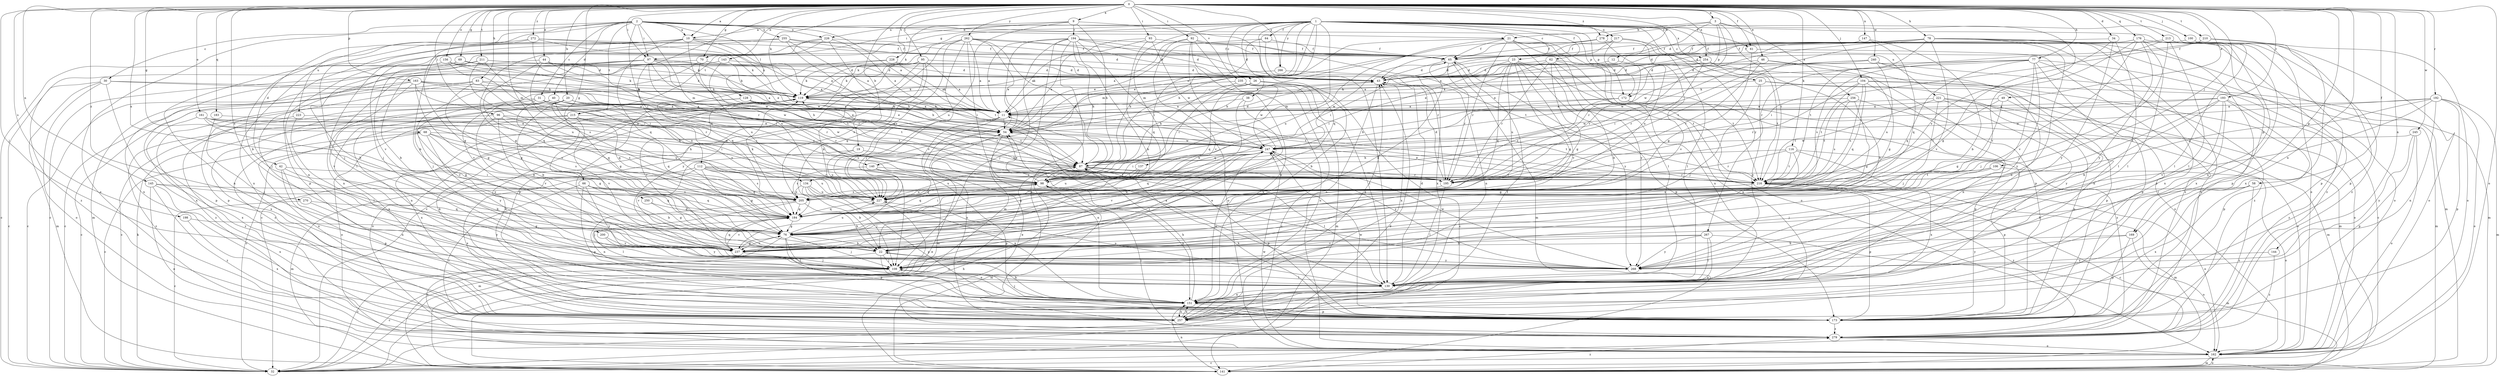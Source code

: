 strict digraph  {
0;
1;
2;
3;
9;
10;
11;
12;
19;
20;
21;
22;
23;
25;
26;
30;
31;
32;
34;
38;
40;
42;
43;
44;
46;
49;
54;
58;
61;
62;
64;
65;
66;
68;
69;
70;
76;
77;
78;
83;
87;
92;
93;
95;
96;
97;
98;
100;
104;
106;
108;
112;
116;
119;
128;
130;
134;
137;
140;
141;
143;
144;
145;
147;
151;
156;
161;
162;
163;
169;
172;
173;
176;
183;
184;
192;
193;
194;
195;
198;
200;
205;
210;
211;
213;
215;
216;
217;
221;
223;
226;
227;
228;
235;
237;
240;
245;
247;
250;
254;
255;
256;
257;
262;
266;
267;
268;
270;
272;
278;
279;
0 -> 3  [label=a];
0 -> 9  [label=a];
0 -> 10  [label=a];
0 -> 12  [label=b];
0 -> 19  [label=b];
0 -> 20  [label=b];
0 -> 34  [label=d];
0 -> 44  [label=e];
0 -> 46  [label=e];
0 -> 49  [label=e];
0 -> 58  [label=f];
0 -> 61  [label=f];
0 -> 66  [label=g];
0 -> 68  [label=g];
0 -> 69  [label=g];
0 -> 70  [label=g];
0 -> 77  [label=h];
0 -> 78  [label=h];
0 -> 83  [label=h];
0 -> 92  [label=i];
0 -> 93  [label=i];
0 -> 95  [label=i];
0 -> 96  [label=i];
0 -> 97  [label=i];
0 -> 100  [label=j];
0 -> 104  [label=j];
0 -> 106  [label=j];
0 -> 108  [label=j];
0 -> 112  [label=k];
0 -> 116  [label=k];
0 -> 119  [label=k];
0 -> 134  [label=m];
0 -> 143  [label=n];
0 -> 144  [label=n];
0 -> 145  [label=n];
0 -> 147  [label=n];
0 -> 151  [label=n];
0 -> 156  [label=o];
0 -> 161  [label=o];
0 -> 162  [label=o];
0 -> 163  [label=p];
0 -> 169  [label=p];
0 -> 176  [label=q];
0 -> 183  [label=q];
0 -> 192  [label=r];
0 -> 193  [label=r];
0 -> 198  [label=s];
0 -> 200  [label=s];
0 -> 210  [label=t];
0 -> 211  [label=t];
0 -> 213  [label=t];
0 -> 228  [label=v];
0 -> 235  [label=v];
0 -> 240  [label=w];
0 -> 245  [label=w];
0 -> 250  [label=x];
0 -> 254  [label=x];
0 -> 262  [label=y];
0 -> 266  [label=y];
0 -> 270  [label=z];
0 -> 272  [label=z];
0 -> 278  [label=z];
1 -> 10  [label=a];
1 -> 23  [label=c];
1 -> 25  [label=c];
1 -> 26  [label=c];
1 -> 38  [label=d];
1 -> 54  [label=e];
1 -> 61  [label=f];
1 -> 62  [label=f];
1 -> 64  [label=f];
1 -> 70  [label=g];
1 -> 87  [label=h];
1 -> 97  [label=i];
1 -> 134  [label=m];
1 -> 137  [label=m];
1 -> 140  [label=m];
1 -> 162  [label=o];
1 -> 169  [label=p];
1 -> 172  [label=p];
1 -> 184  [label=q];
1 -> 215  [label=t];
1 -> 217  [label=u];
1 -> 221  [label=u];
1 -> 254  [label=x];
1 -> 266  [label=y];
1 -> 267  [label=y];
2 -> 10  [label=a];
2 -> 11  [label=a];
2 -> 21  [label=b];
2 -> 30  [label=c];
2 -> 31  [label=c];
2 -> 40  [label=d];
2 -> 42  [label=d];
2 -> 97  [label=i];
2 -> 98  [label=i];
2 -> 128  [label=l];
2 -> 140  [label=m];
2 -> 162  [label=o];
2 -> 172  [label=p];
2 -> 215  [label=t];
2 -> 223  [label=u];
2 -> 226  [label=u];
2 -> 255  [label=x];
3 -> 21  [label=b];
3 -> 43  [label=d];
3 -> 98  [label=i];
3 -> 172  [label=p];
3 -> 216  [label=t];
3 -> 237  [label=v];
3 -> 256  [label=x];
3 -> 278  [label=z];
9 -> 87  [label=h];
9 -> 119  [label=k];
9 -> 130  [label=l];
9 -> 194  [label=r];
9 -> 226  [label=u];
9 -> 227  [label=u];
10 -> 22  [label=b];
10 -> 65  [label=f];
10 -> 108  [label=j];
10 -> 119  [label=k];
10 -> 130  [label=l];
10 -> 184  [label=q];
10 -> 216  [label=t];
10 -> 227  [label=u];
10 -> 257  [label=x];
11 -> 54  [label=e];
11 -> 141  [label=m];
11 -> 216  [label=t];
11 -> 227  [label=u];
11 -> 257  [label=x];
12 -> 43  [label=d];
12 -> 195  [label=r];
19 -> 87  [label=h];
19 -> 227  [label=u];
19 -> 237  [label=v];
20 -> 11  [label=a];
20 -> 22  [label=b];
20 -> 32  [label=c];
20 -> 76  [label=g];
20 -> 195  [label=r];
20 -> 279  [label=z];
21 -> 65  [label=f];
21 -> 87  [label=h];
21 -> 130  [label=l];
21 -> 162  [label=o];
21 -> 195  [label=r];
21 -> 227  [label=u];
21 -> 257  [label=x];
21 -> 268  [label=y];
22 -> 32  [label=c];
22 -> 108  [label=j];
22 -> 151  [label=n];
22 -> 268  [label=y];
23 -> 43  [label=d];
23 -> 76  [label=g];
23 -> 98  [label=i];
23 -> 173  [label=p];
23 -> 184  [label=q];
23 -> 216  [label=t];
23 -> 227  [label=u];
23 -> 237  [label=v];
25 -> 108  [label=j];
25 -> 119  [label=k];
25 -> 141  [label=m];
25 -> 173  [label=p];
25 -> 268  [label=y];
26 -> 22  [label=b];
26 -> 32  [label=c];
26 -> 98  [label=i];
26 -> 119  [label=k];
26 -> 184  [label=q];
30 -> 32  [label=c];
30 -> 119  [label=k];
30 -> 141  [label=m];
30 -> 162  [label=o];
30 -> 195  [label=r];
30 -> 257  [label=x];
31 -> 11  [label=a];
31 -> 32  [label=c];
31 -> 54  [label=e];
31 -> 98  [label=i];
31 -> 184  [label=q];
31 -> 237  [label=v];
32 -> 43  [label=d];
32 -> 54  [label=e];
32 -> 119  [label=k];
34 -> 65  [label=f];
34 -> 76  [label=g];
34 -> 130  [label=l];
34 -> 268  [label=y];
38 -> 11  [label=a];
38 -> 184  [label=q];
38 -> 237  [label=v];
40 -> 11  [label=a];
40 -> 22  [label=b];
40 -> 184  [label=q];
40 -> 195  [label=r];
40 -> 216  [label=t];
40 -> 257  [label=x];
40 -> 279  [label=z];
42 -> 22  [label=b];
42 -> 98  [label=i];
42 -> 151  [label=n];
42 -> 173  [label=p];
43 -> 119  [label=k];
43 -> 151  [label=n];
43 -> 257  [label=x];
44 -> 11  [label=a];
44 -> 43  [label=d];
44 -> 108  [label=j];
44 -> 184  [label=q];
44 -> 205  [label=s];
44 -> 216  [label=t];
46 -> 43  [label=d];
46 -> 76  [label=g];
46 -> 130  [label=l];
46 -> 195  [label=r];
46 -> 247  [label=w];
49 -> 11  [label=a];
49 -> 76  [label=g];
49 -> 216  [label=t];
49 -> 268  [label=y];
54 -> 43  [label=d];
54 -> 151  [label=n];
54 -> 247  [label=w];
58 -> 22  [label=b];
58 -> 205  [label=s];
58 -> 257  [label=x];
58 -> 279  [label=z];
61 -> 76  [label=g];
61 -> 279  [label=z];
62 -> 22  [label=b];
62 -> 43  [label=d];
62 -> 54  [label=e];
62 -> 76  [label=g];
62 -> 162  [label=o];
62 -> 195  [label=r];
62 -> 216  [label=t];
62 -> 257  [label=x];
64 -> 54  [label=e];
64 -> 65  [label=f];
64 -> 98  [label=i];
64 -> 257  [label=x];
65 -> 43  [label=d];
65 -> 141  [label=m];
65 -> 195  [label=r];
65 -> 247  [label=w];
65 -> 268  [label=y];
66 -> 22  [label=b];
66 -> 173  [label=p];
66 -> 184  [label=q];
66 -> 205  [label=s];
66 -> 268  [label=y];
66 -> 279  [label=z];
68 -> 32  [label=c];
68 -> 76  [label=g];
68 -> 87  [label=h];
68 -> 205  [label=s];
68 -> 247  [label=w];
68 -> 257  [label=x];
68 -> 268  [label=y];
69 -> 22  [label=b];
69 -> 32  [label=c];
69 -> 43  [label=d];
69 -> 119  [label=k];
69 -> 247  [label=w];
70 -> 43  [label=d];
70 -> 108  [label=j];
70 -> 227  [label=u];
70 -> 237  [label=v];
76 -> 22  [label=b];
76 -> 108  [label=j];
76 -> 130  [label=l];
76 -> 162  [label=o];
76 -> 173  [label=p];
76 -> 227  [label=u];
76 -> 237  [label=v];
76 -> 247  [label=w];
77 -> 11  [label=a];
77 -> 32  [label=c];
77 -> 43  [label=d];
77 -> 108  [label=j];
77 -> 173  [label=p];
77 -> 184  [label=q];
77 -> 205  [label=s];
77 -> 268  [label=y];
77 -> 279  [label=z];
78 -> 11  [label=a];
78 -> 65  [label=f];
78 -> 141  [label=m];
78 -> 151  [label=n];
78 -> 162  [label=o];
78 -> 195  [label=r];
78 -> 216  [label=t];
78 -> 237  [label=v];
78 -> 247  [label=w];
78 -> 257  [label=x];
78 -> 279  [label=z];
83 -> 11  [label=a];
83 -> 32  [label=c];
83 -> 76  [label=g];
83 -> 119  [label=k];
83 -> 173  [label=p];
83 -> 227  [label=u];
87 -> 32  [label=c];
87 -> 98  [label=i];
87 -> 130  [label=l];
87 -> 173  [label=p];
87 -> 195  [label=r];
87 -> 216  [label=t];
87 -> 227  [label=u];
92 -> 11  [label=a];
92 -> 65  [label=f];
92 -> 108  [label=j];
92 -> 151  [label=n];
92 -> 162  [label=o];
92 -> 216  [label=t];
92 -> 237  [label=v];
93 -> 11  [label=a];
93 -> 54  [label=e];
93 -> 65  [label=f];
93 -> 184  [label=q];
93 -> 247  [label=w];
95 -> 11  [label=a];
95 -> 32  [label=c];
95 -> 43  [label=d];
95 -> 119  [label=k];
95 -> 173  [label=p];
95 -> 184  [label=q];
95 -> 205  [label=s];
95 -> 268  [label=y];
96 -> 54  [label=e];
96 -> 87  [label=h];
96 -> 205  [label=s];
96 -> 237  [label=v];
96 -> 247  [label=w];
96 -> 268  [label=y];
96 -> 279  [label=z];
97 -> 32  [label=c];
97 -> 43  [label=d];
97 -> 54  [label=e];
97 -> 87  [label=h];
97 -> 98  [label=i];
97 -> 141  [label=m];
97 -> 151  [label=n];
97 -> 195  [label=r];
98 -> 54  [label=e];
98 -> 141  [label=m];
98 -> 151  [label=n];
98 -> 184  [label=q];
98 -> 227  [label=u];
100 -> 65  [label=f];
100 -> 130  [label=l];
100 -> 162  [label=o];
100 -> 173  [label=p];
104 -> 119  [label=k];
104 -> 141  [label=m];
104 -> 151  [label=n];
104 -> 162  [label=o];
104 -> 184  [label=q];
104 -> 195  [label=r];
104 -> 205  [label=s];
104 -> 216  [label=t];
106 -> 108  [label=j];
106 -> 162  [label=o];
106 -> 195  [label=r];
106 -> 216  [label=t];
108 -> 32  [label=c];
108 -> 130  [label=l];
112 -> 76  [label=g];
112 -> 141  [label=m];
112 -> 184  [label=q];
112 -> 195  [label=r];
112 -> 205  [label=s];
112 -> 216  [label=t];
112 -> 227  [label=u];
112 -> 257  [label=x];
116 -> 76  [label=g];
116 -> 87  [label=h];
116 -> 173  [label=p];
116 -> 195  [label=r];
116 -> 216  [label=t];
116 -> 257  [label=x];
119 -> 11  [label=a];
119 -> 162  [label=o];
119 -> 216  [label=t];
119 -> 237  [label=v];
119 -> 257  [label=x];
128 -> 11  [label=a];
128 -> 54  [label=e];
128 -> 151  [label=n];
128 -> 195  [label=r];
128 -> 216  [label=t];
128 -> 237  [label=v];
130 -> 11  [label=a];
130 -> 43  [label=d];
130 -> 151  [label=n];
130 -> 227  [label=u];
134 -> 22  [label=b];
134 -> 108  [label=j];
134 -> 151  [label=n];
134 -> 173  [label=p];
134 -> 205  [label=s];
134 -> 227  [label=u];
137 -> 76  [label=g];
137 -> 98  [label=i];
137 -> 227  [label=u];
140 -> 173  [label=p];
140 -> 184  [label=q];
140 -> 195  [label=r];
140 -> 205  [label=s];
141 -> 87  [label=h];
141 -> 151  [label=n];
141 -> 162  [label=o];
141 -> 279  [label=z];
143 -> 22  [label=b];
143 -> 43  [label=d];
143 -> 87  [label=h];
143 -> 247  [label=w];
144 -> 268  [label=y];
144 -> 279  [label=z];
145 -> 162  [label=o];
145 -> 184  [label=q];
145 -> 227  [label=u];
145 -> 257  [label=x];
145 -> 279  [label=z];
147 -> 22  [label=b];
147 -> 43  [label=d];
147 -> 65  [label=f];
147 -> 184  [label=q];
151 -> 22  [label=b];
151 -> 43  [label=d];
151 -> 87  [label=h];
151 -> 108  [label=j];
151 -> 173  [label=p];
151 -> 247  [label=w];
151 -> 257  [label=x];
156 -> 43  [label=d];
156 -> 98  [label=i];
156 -> 119  [label=k];
156 -> 151  [label=n];
156 -> 247  [label=w];
161 -> 54  [label=e];
161 -> 76  [label=g];
161 -> 98  [label=i];
161 -> 205  [label=s];
161 -> 227  [label=u];
161 -> 257  [label=x];
162 -> 32  [label=c];
162 -> 141  [label=m];
162 -> 247  [label=w];
163 -> 32  [label=c];
163 -> 76  [label=g];
163 -> 119  [label=k];
163 -> 173  [label=p];
163 -> 195  [label=r];
163 -> 216  [label=t];
163 -> 237  [label=v];
163 -> 247  [label=w];
169 -> 22  [label=b];
169 -> 162  [label=o];
169 -> 173  [label=p];
169 -> 268  [label=y];
172 -> 11  [label=a];
172 -> 87  [label=h];
172 -> 173  [label=p];
172 -> 195  [label=r];
172 -> 279  [label=z];
173 -> 87  [label=h];
173 -> 119  [label=k];
173 -> 247  [label=w];
173 -> 279  [label=z];
176 -> 43  [label=d];
176 -> 65  [label=f];
176 -> 130  [label=l];
176 -> 173  [label=p];
176 -> 205  [label=s];
176 -> 237  [label=v];
176 -> 268  [label=y];
176 -> 279  [label=z];
183 -> 54  [label=e];
183 -> 108  [label=j];
184 -> 76  [label=g];
184 -> 98  [label=i];
184 -> 130  [label=l];
184 -> 237  [label=v];
192 -> 11  [label=a];
192 -> 141  [label=m];
192 -> 151  [label=n];
192 -> 162  [label=o];
192 -> 173  [label=p];
192 -> 216  [label=t];
192 -> 237  [label=v];
192 -> 247  [label=w];
193 -> 11  [label=a];
193 -> 22  [label=b];
193 -> 130  [label=l];
193 -> 173  [label=p];
193 -> 216  [label=t];
193 -> 247  [label=w];
193 -> 268  [label=y];
193 -> 279  [label=z];
194 -> 11  [label=a];
194 -> 22  [label=b];
194 -> 43  [label=d];
194 -> 65  [label=f];
194 -> 87  [label=h];
194 -> 108  [label=j];
194 -> 141  [label=m];
194 -> 162  [label=o];
194 -> 195  [label=r];
194 -> 237  [label=v];
194 -> 279  [label=z];
195 -> 43  [label=d];
195 -> 130  [label=l];
195 -> 205  [label=s];
198 -> 76  [label=g];
198 -> 257  [label=x];
200 -> 237  [label=v];
200 -> 268  [label=y];
205 -> 22  [label=b];
205 -> 108  [label=j];
205 -> 119  [label=k];
205 -> 151  [label=n];
205 -> 184  [label=q];
210 -> 65  [label=f];
210 -> 98  [label=i];
210 -> 162  [label=o];
210 -> 257  [label=x];
211 -> 43  [label=d];
211 -> 98  [label=i];
211 -> 119  [label=k];
211 -> 227  [label=u];
211 -> 257  [label=x];
211 -> 279  [label=z];
213 -> 65  [label=f];
213 -> 108  [label=j];
213 -> 130  [label=l];
213 -> 151  [label=n];
213 -> 173  [label=p];
213 -> 195  [label=r];
213 -> 257  [label=x];
213 -> 279  [label=z];
215 -> 32  [label=c];
215 -> 54  [label=e];
215 -> 162  [label=o];
215 -> 184  [label=q];
215 -> 227  [label=u];
215 -> 237  [label=v];
215 -> 257  [label=x];
216 -> 32  [label=c];
216 -> 54  [label=e];
216 -> 141  [label=m];
216 -> 162  [label=o];
216 -> 173  [label=p];
216 -> 227  [label=u];
216 -> 279  [label=z];
217 -> 54  [label=e];
217 -> 65  [label=f];
217 -> 98  [label=i];
217 -> 130  [label=l];
217 -> 173  [label=p];
217 -> 195  [label=r];
221 -> 11  [label=a];
221 -> 108  [label=j];
221 -> 141  [label=m];
221 -> 173  [label=p];
221 -> 216  [label=t];
221 -> 257  [label=x];
223 -> 54  [label=e];
223 -> 130  [label=l];
223 -> 279  [label=z];
226 -> 11  [label=a];
226 -> 65  [label=f];
226 -> 76  [label=g];
226 -> 87  [label=h];
226 -> 108  [label=j];
226 -> 237  [label=v];
227 -> 119  [label=k];
227 -> 141  [label=m];
227 -> 184  [label=q];
228 -> 11  [label=a];
228 -> 43  [label=d];
228 -> 119  [label=k];
228 -> 184  [label=q];
235 -> 32  [label=c];
235 -> 87  [label=h];
235 -> 119  [label=k];
235 -> 130  [label=l];
235 -> 141  [label=m];
235 -> 247  [label=w];
237 -> 65  [label=f];
237 -> 76  [label=g];
237 -> 108  [label=j];
237 -> 184  [label=q];
240 -> 43  [label=d];
240 -> 54  [label=e];
240 -> 98  [label=i];
240 -> 141  [label=m];
240 -> 151  [label=n];
240 -> 227  [label=u];
245 -> 162  [label=o];
245 -> 173  [label=p];
245 -> 247  [label=w];
245 -> 268  [label=y];
247 -> 87  [label=h];
247 -> 98  [label=i];
247 -> 108  [label=j];
247 -> 184  [label=q];
247 -> 237  [label=v];
247 -> 268  [label=y];
250 -> 76  [label=g];
250 -> 184  [label=q];
254 -> 11  [label=a];
254 -> 22  [label=b];
254 -> 43  [label=d];
254 -> 195  [label=r];
254 -> 216  [label=t];
255 -> 11  [label=a];
255 -> 43  [label=d];
255 -> 65  [label=f];
255 -> 87  [label=h];
255 -> 151  [label=n];
255 -> 173  [label=p];
256 -> 11  [label=a];
256 -> 76  [label=g];
256 -> 162  [label=o];
256 -> 205  [label=s];
256 -> 216  [label=t];
257 -> 65  [label=f];
257 -> 119  [label=k];
257 -> 151  [label=n];
262 -> 11  [label=a];
262 -> 32  [label=c];
262 -> 43  [label=d];
262 -> 54  [label=e];
262 -> 65  [label=f];
262 -> 87  [label=h];
262 -> 98  [label=i];
262 -> 108  [label=j];
262 -> 119  [label=k];
262 -> 227  [label=u];
266 -> 119  [label=k];
266 -> 151  [label=n];
267 -> 22  [label=b];
267 -> 130  [label=l];
267 -> 141  [label=m];
267 -> 237  [label=v];
267 -> 257  [label=x];
267 -> 268  [label=y];
268 -> 54  [label=e];
268 -> 247  [label=w];
270 -> 32  [label=c];
270 -> 184  [label=q];
270 -> 268  [label=y];
272 -> 11  [label=a];
272 -> 22  [label=b];
272 -> 65  [label=f];
272 -> 76  [label=g];
272 -> 119  [label=k];
272 -> 195  [label=r];
278 -> 43  [label=d];
278 -> 65  [label=f];
278 -> 87  [label=h];
278 -> 227  [label=u];
278 -> 237  [label=v];
279 -> 54  [label=e];
279 -> 98  [label=i];
279 -> 162  [label=o];
}
